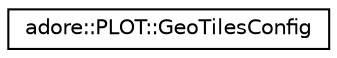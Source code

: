 digraph "Graphical Class Hierarchy"
{
 // LATEX_PDF_SIZE
  edge [fontname="Helvetica",fontsize="10",labelfontname="Helvetica",labelfontsize="10"];
  node [fontname="Helvetica",fontsize="10",shape=record];
  rankdir="LR";
  Node0 [label="adore::PLOT::GeoTilesConfig",height=0.2,width=0.4,color="black", fillcolor="white", style="filled",URL="$structadore_1_1PLOT_1_1GeoTilesConfig.html",tooltip=" "];
}
